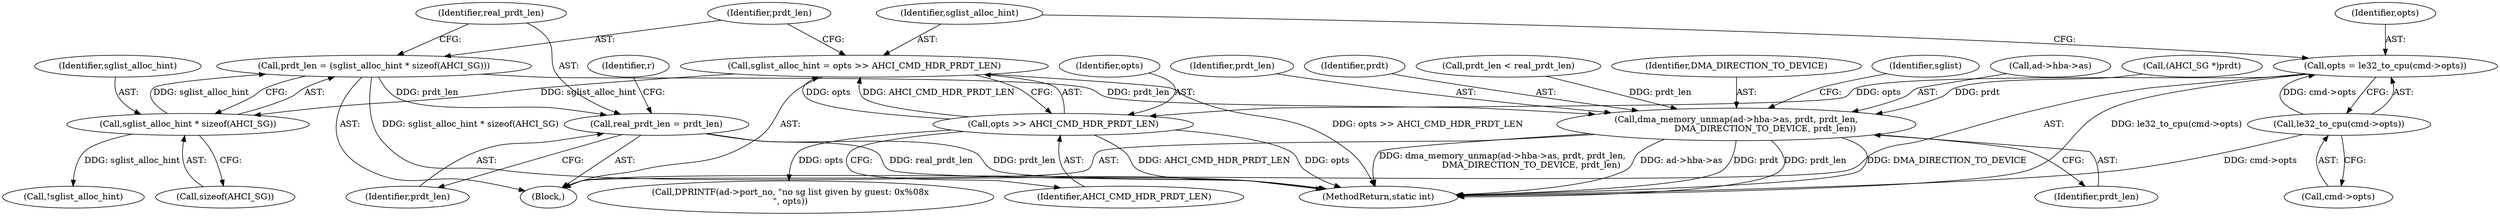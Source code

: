 digraph "0_qemu_3251bdcf1c67427d964517053c3d185b46e618e8@integer" {
"1000128" [label="(Call,prdt_len = (sglist_alloc_hint * sizeof(AHCI_SG)))"];
"1000130" [label="(Call,sglist_alloc_hint * sizeof(AHCI_SG))"];
"1000122" [label="(Call,sglist_alloc_hint = opts >> AHCI_CMD_HDR_PRDT_LEN)"];
"1000124" [label="(Call,opts >> AHCI_CMD_HDR_PRDT_LEN)"];
"1000115" [label="(Call,opts = le32_to_cpu(cmd->opts))"];
"1000117" [label="(Call,le32_to_cpu(cmd->opts))"];
"1000135" [label="(Call,real_prdt_len = prdt_len)"];
"1000318" [label="(Call,dma_memory_unmap(ad->hba->as, prdt, prdt_len,\n                     DMA_DIRECTION_TO_DEVICE, prdt_len))"];
"1000128" [label="(Call,prdt_len = (sglist_alloc_hint * sizeof(AHCI_SG)))"];
"1000135" [label="(Call,real_prdt_len = prdt_len)"];
"1000208" [label="(Call,(AHCI_SG *)prdt)"];
"1000176" [label="(Call,DPRINTF(ad->port_no, \"no sg list given by guest: 0x%08x\n\", opts))"];
"1000318" [label="(Call,dma_memory_unmap(ad->hba->as, prdt, prdt_len,\n                     DMA_DIRECTION_TO_DEVICE, prdt_len))"];
"1000117" [label="(Call,le32_to_cpu(cmd->opts))"];
"1000325" [label="(Identifier,prdt_len)"];
"1000122" [label="(Call,sglist_alloc_hint = opts >> AHCI_CMD_HDR_PRDT_LEN)"];
"1000327" [label="(Identifier,prdt_len)"];
"1000324" [label="(Identifier,prdt)"];
"1000125" [label="(Identifier,opts)"];
"1000186" [label="(Call,prdt_len < real_prdt_len)"];
"1000131" [label="(Identifier,sglist_alloc_hint)"];
"1000143" [label="(Identifier,r)"];
"1000107" [label="(Block,)"];
"1000116" [label="(Identifier,opts)"];
"1000326" [label="(Identifier,DMA_DIRECTION_TO_DEVICE)"];
"1000137" [label="(Identifier,prdt_len)"];
"1000173" [label="(Call,!sglist_alloc_hint)"];
"1000329" [label="(Identifier,sglist)"];
"1000132" [label="(Call,sizeof(AHCI_SG))"];
"1000118" [label="(Call,cmd->opts)"];
"1000115" [label="(Call,opts = le32_to_cpu(cmd->opts))"];
"1000341" [label="(MethodReturn,static int)"];
"1000319" [label="(Call,ad->hba->as)"];
"1000123" [label="(Identifier,sglist_alloc_hint)"];
"1000136" [label="(Identifier,real_prdt_len)"];
"1000130" [label="(Call,sglist_alloc_hint * sizeof(AHCI_SG))"];
"1000129" [label="(Identifier,prdt_len)"];
"1000124" [label="(Call,opts >> AHCI_CMD_HDR_PRDT_LEN)"];
"1000126" [label="(Identifier,AHCI_CMD_HDR_PRDT_LEN)"];
"1000128" -> "1000107"  [label="AST: "];
"1000128" -> "1000130"  [label="CFG: "];
"1000129" -> "1000128"  [label="AST: "];
"1000130" -> "1000128"  [label="AST: "];
"1000136" -> "1000128"  [label="CFG: "];
"1000128" -> "1000341"  [label="DDG: sglist_alloc_hint * sizeof(AHCI_SG)"];
"1000130" -> "1000128"  [label="DDG: sglist_alloc_hint"];
"1000128" -> "1000135"  [label="DDG: prdt_len"];
"1000128" -> "1000318"  [label="DDG: prdt_len"];
"1000130" -> "1000132"  [label="CFG: "];
"1000131" -> "1000130"  [label="AST: "];
"1000132" -> "1000130"  [label="AST: "];
"1000122" -> "1000130"  [label="DDG: sglist_alloc_hint"];
"1000130" -> "1000173"  [label="DDG: sglist_alloc_hint"];
"1000122" -> "1000107"  [label="AST: "];
"1000122" -> "1000124"  [label="CFG: "];
"1000123" -> "1000122"  [label="AST: "];
"1000124" -> "1000122"  [label="AST: "];
"1000129" -> "1000122"  [label="CFG: "];
"1000122" -> "1000341"  [label="DDG: opts >> AHCI_CMD_HDR_PRDT_LEN"];
"1000124" -> "1000122"  [label="DDG: opts"];
"1000124" -> "1000122"  [label="DDG: AHCI_CMD_HDR_PRDT_LEN"];
"1000124" -> "1000126"  [label="CFG: "];
"1000125" -> "1000124"  [label="AST: "];
"1000126" -> "1000124"  [label="AST: "];
"1000124" -> "1000341"  [label="DDG: AHCI_CMD_HDR_PRDT_LEN"];
"1000124" -> "1000341"  [label="DDG: opts"];
"1000115" -> "1000124"  [label="DDG: opts"];
"1000124" -> "1000176"  [label="DDG: opts"];
"1000115" -> "1000107"  [label="AST: "];
"1000115" -> "1000117"  [label="CFG: "];
"1000116" -> "1000115"  [label="AST: "];
"1000117" -> "1000115"  [label="AST: "];
"1000123" -> "1000115"  [label="CFG: "];
"1000115" -> "1000341"  [label="DDG: le32_to_cpu(cmd->opts)"];
"1000117" -> "1000115"  [label="DDG: cmd->opts"];
"1000117" -> "1000118"  [label="CFG: "];
"1000118" -> "1000117"  [label="AST: "];
"1000117" -> "1000341"  [label="DDG: cmd->opts"];
"1000135" -> "1000107"  [label="AST: "];
"1000135" -> "1000137"  [label="CFG: "];
"1000136" -> "1000135"  [label="AST: "];
"1000137" -> "1000135"  [label="AST: "];
"1000143" -> "1000135"  [label="CFG: "];
"1000135" -> "1000341"  [label="DDG: real_prdt_len"];
"1000135" -> "1000341"  [label="DDG: prdt_len"];
"1000318" -> "1000107"  [label="AST: "];
"1000318" -> "1000327"  [label="CFG: "];
"1000319" -> "1000318"  [label="AST: "];
"1000324" -> "1000318"  [label="AST: "];
"1000325" -> "1000318"  [label="AST: "];
"1000326" -> "1000318"  [label="AST: "];
"1000327" -> "1000318"  [label="AST: "];
"1000329" -> "1000318"  [label="CFG: "];
"1000318" -> "1000341"  [label="DDG: DMA_DIRECTION_TO_DEVICE"];
"1000318" -> "1000341"  [label="DDG: dma_memory_unmap(ad->hba->as, prdt, prdt_len,\n                     DMA_DIRECTION_TO_DEVICE, prdt_len)"];
"1000318" -> "1000341"  [label="DDG: ad->hba->as"];
"1000318" -> "1000341"  [label="DDG: prdt"];
"1000318" -> "1000341"  [label="DDG: prdt_len"];
"1000208" -> "1000318"  [label="DDG: prdt"];
"1000186" -> "1000318"  [label="DDG: prdt_len"];
}
